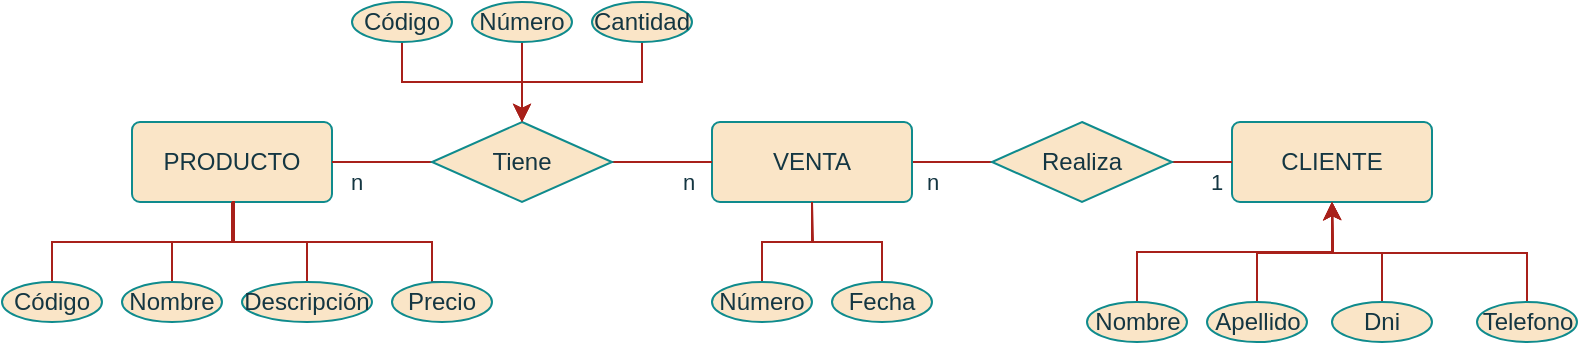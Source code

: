 <mxfile version="23.0.1" type="device" pages="2">
  <diagram id="R2lEEEUBdFMjLlhIrx00" name="Page-1">
    <mxGraphModel dx="954" dy="519" grid="1" gridSize="10" guides="1" tooltips="1" connect="1" arrows="1" fold="1" page="1" pageScale="1" pageWidth="850" pageHeight="1100" math="0" shadow="0" extFonts="Permanent Marker^https://fonts.googleapis.com/css?family=Permanent+Marker">
      <root>
        <mxCell id="0" />
        <mxCell id="1" parent="0" />
        <mxCell id="ii9ngVZduZjd3nHxb45l-3" value="PRODUCTO" style="rounded=1;arcSize=10;whiteSpace=wrap;html=1;align=center;labelBackgroundColor=none;fillColor=#FAE5C7;strokeColor=#0F8B8D;fontColor=#143642;" parent="1" vertex="1">
          <mxGeometry x="100" y="320" width="100" height="40" as="geometry" />
        </mxCell>
        <mxCell id="ii9ngVZduZjd3nHxb45l-4" value="CLIENTE" style="rounded=1;arcSize=10;whiteSpace=wrap;html=1;align=center;labelBackgroundColor=none;fillColor=#FAE5C7;strokeColor=#0F8B8D;fontColor=#143642;" parent="1" vertex="1">
          <mxGeometry x="650" y="320" width="100" height="40" as="geometry" />
        </mxCell>
        <mxCell id="ii9ngVZduZjd3nHxb45l-12" style="edgeStyle=orthogonalEdgeStyle;rounded=0;orthogonalLoop=1;jettySize=auto;html=1;exitX=1;exitY=0.5;exitDx=0;exitDy=0;entryX=0;entryY=0.5;entryDx=0;entryDy=0;endArrow=none;endFill=0;labelBackgroundColor=none;strokeColor=#A8201A;fontColor=default;" parent="1" source="ii9ngVZduZjd3nHxb45l-5" target="ii9ngVZduZjd3nHxb45l-11" edge="1">
          <mxGeometry relative="1" as="geometry" />
        </mxCell>
        <mxCell id="ii9ngVZduZjd3nHxb45l-16" value="n" style="edgeLabel;html=1;align=center;verticalAlign=middle;resizable=0;points=[];labelBackgroundColor=none;fontColor=#143642;" parent="ii9ngVZduZjd3nHxb45l-12" vertex="1" connectable="0">
          <mxGeometry x="-0.525" relative="1" as="geometry">
            <mxPoint y="10" as="offset" />
          </mxGeometry>
        </mxCell>
        <mxCell id="ii9ngVZduZjd3nHxb45l-5" value="VENTA" style="rounded=1;arcSize=10;whiteSpace=wrap;html=1;align=center;labelBackgroundColor=none;fillColor=#FAE5C7;strokeColor=#0F8B8D;fontColor=#143642;" parent="1" vertex="1">
          <mxGeometry x="390" y="320" width="100" height="40" as="geometry" />
        </mxCell>
        <mxCell id="ii9ngVZduZjd3nHxb45l-7" style="edgeStyle=orthogonalEdgeStyle;rounded=0;orthogonalLoop=1;jettySize=auto;html=1;exitX=1;exitY=0.5;exitDx=0;exitDy=0;endArrow=none;endFill=0;labelBackgroundColor=none;strokeColor=#A8201A;fontColor=default;" parent="1" source="ii9ngVZduZjd3nHxb45l-6" target="ii9ngVZduZjd3nHxb45l-5" edge="1">
          <mxGeometry relative="1" as="geometry" />
        </mxCell>
        <mxCell id="ii9ngVZduZjd3nHxb45l-15" value="n" style="edgeLabel;html=1;align=center;verticalAlign=middle;resizable=0;points=[];labelBackgroundColor=none;fontColor=#143642;" parent="ii9ngVZduZjd3nHxb45l-7" vertex="1" connectable="0">
          <mxGeometry x="0.523" relative="1" as="geometry">
            <mxPoint y="10" as="offset" />
          </mxGeometry>
        </mxCell>
        <mxCell id="ii9ngVZduZjd3nHxb45l-8" style="edgeStyle=orthogonalEdgeStyle;rounded=0;orthogonalLoop=1;jettySize=auto;html=1;exitX=0;exitY=0.5;exitDx=0;exitDy=0;entryX=1;entryY=0.5;entryDx=0;entryDy=0;endArrow=none;endFill=0;labelBackgroundColor=none;strokeColor=#A8201A;fontColor=default;" parent="1" source="ii9ngVZduZjd3nHxb45l-6" target="ii9ngVZduZjd3nHxb45l-3" edge="1">
          <mxGeometry relative="1" as="geometry" />
        </mxCell>
        <mxCell id="ii9ngVZduZjd3nHxb45l-14" value="n" style="edgeLabel;html=1;align=center;verticalAlign=middle;resizable=0;points=[];labelBackgroundColor=none;fontColor=#143642;" parent="ii9ngVZduZjd3nHxb45l-8" vertex="1" connectable="0">
          <mxGeometry x="0.52" relative="1" as="geometry">
            <mxPoint y="10" as="offset" />
          </mxGeometry>
        </mxCell>
        <mxCell id="ii9ngVZduZjd3nHxb45l-6" value="Tiene" style="shape=rhombus;perimeter=rhombusPerimeter;whiteSpace=wrap;html=1;align=center;labelBackgroundColor=none;fillColor=#FAE5C7;strokeColor=#0F8B8D;fontColor=#143642;" parent="1" vertex="1">
          <mxGeometry x="250" y="320" width="90" height="40" as="geometry" />
        </mxCell>
        <mxCell id="ii9ngVZduZjd3nHxb45l-13" style="edgeStyle=orthogonalEdgeStyle;rounded=0;orthogonalLoop=1;jettySize=auto;html=1;exitX=1;exitY=0.5;exitDx=0;exitDy=0;entryX=0;entryY=0.5;entryDx=0;entryDy=0;endArrow=none;endFill=0;labelBackgroundColor=none;strokeColor=#A8201A;fontColor=default;" parent="1" source="ii9ngVZduZjd3nHxb45l-11" target="ii9ngVZduZjd3nHxb45l-4" edge="1">
          <mxGeometry relative="1" as="geometry">
            <Array as="points">
              <mxPoint x="630" y="340" />
              <mxPoint x="630" y="340" />
            </Array>
          </mxGeometry>
        </mxCell>
        <mxCell id="ii9ngVZduZjd3nHxb45l-17" value="1" style="edgeLabel;html=1;align=center;verticalAlign=middle;resizable=0;points=[];labelBackgroundColor=none;fontColor=#143642;" parent="ii9ngVZduZjd3nHxb45l-13" vertex="1" connectable="0">
          <mxGeometry x="0.469" relative="1" as="geometry">
            <mxPoint y="10" as="offset" />
          </mxGeometry>
        </mxCell>
        <mxCell id="ii9ngVZduZjd3nHxb45l-11" value="Realiza" style="shape=rhombus;perimeter=rhombusPerimeter;whiteSpace=wrap;html=1;align=center;labelBackgroundColor=none;fillColor=#FAE5C7;strokeColor=#0F8B8D;fontColor=#143642;" parent="1" vertex="1">
          <mxGeometry x="530" y="320" width="90" height="40" as="geometry" />
        </mxCell>
        <mxCell id="ii9ngVZduZjd3nHxb45l-25" style="edgeStyle=orthogonalEdgeStyle;rounded=0;orthogonalLoop=1;jettySize=auto;html=1;exitX=0.5;exitY=0;exitDx=0;exitDy=0;endArrow=none;endFill=0;labelBackgroundColor=none;strokeColor=#A8201A;fontColor=default;" parent="1" source="ii9ngVZduZjd3nHxb45l-18" edge="1">
          <mxGeometry relative="1" as="geometry">
            <mxPoint x="150.0" y="360" as="targetPoint" />
            <Array as="points">
              <mxPoint x="250" y="400" />
              <mxPoint x="250" y="380" />
              <mxPoint x="151" y="380" />
              <mxPoint x="151" y="360" />
            </Array>
          </mxGeometry>
        </mxCell>
        <mxCell id="ii9ngVZduZjd3nHxb45l-18" value="Precio" style="ellipse;whiteSpace=wrap;html=1;align=center;labelBackgroundColor=none;fillColor=#FAE5C7;strokeColor=#0F8B8D;fontColor=#143642;" parent="1" vertex="1">
          <mxGeometry x="230" y="400" width="50" height="20" as="geometry" />
        </mxCell>
        <mxCell id="ii9ngVZduZjd3nHxb45l-24" style="edgeStyle=orthogonalEdgeStyle;rounded=0;orthogonalLoop=1;jettySize=auto;html=1;exitX=0.5;exitY=0;exitDx=0;exitDy=0;endArrow=none;endFill=0;labelBackgroundColor=none;strokeColor=#A8201A;fontColor=default;" parent="1" source="ii9ngVZduZjd3nHxb45l-19" edge="1">
          <mxGeometry relative="1" as="geometry">
            <mxPoint x="150.0" y="360" as="targetPoint" />
          </mxGeometry>
        </mxCell>
        <mxCell id="ii9ngVZduZjd3nHxb45l-19" value="Descripción" style="ellipse;whiteSpace=wrap;html=1;align=center;labelBackgroundColor=none;fillColor=#FAE5C7;strokeColor=#0F8B8D;fontColor=#143642;" parent="1" vertex="1">
          <mxGeometry x="155" y="400" width="65" height="20" as="geometry" />
        </mxCell>
        <mxCell id="ii9ngVZduZjd3nHxb45l-22" style="edgeStyle=orthogonalEdgeStyle;rounded=0;orthogonalLoop=1;jettySize=auto;html=1;exitX=0.5;exitY=0;exitDx=0;exitDy=0;entryX=0.5;entryY=1;entryDx=0;entryDy=0;endArrow=none;endFill=0;labelBackgroundColor=none;strokeColor=#A8201A;fontColor=default;" parent="1" source="ii9ngVZduZjd3nHxb45l-20" target="ii9ngVZduZjd3nHxb45l-3" edge="1">
          <mxGeometry relative="1" as="geometry" />
        </mxCell>
        <mxCell id="ii9ngVZduZjd3nHxb45l-20" value="Código" style="ellipse;whiteSpace=wrap;html=1;align=center;labelBackgroundColor=none;fillColor=#FAE5C7;strokeColor=#0F8B8D;fontColor=#143642;" parent="1" vertex="1">
          <mxGeometry x="35" y="400" width="50" height="20" as="geometry" />
        </mxCell>
        <mxCell id="ii9ngVZduZjd3nHxb45l-23" style="edgeStyle=orthogonalEdgeStyle;rounded=0;orthogonalLoop=1;jettySize=auto;html=1;exitX=0.5;exitY=0;exitDx=0;exitDy=0;endArrow=none;endFill=0;labelBackgroundColor=none;strokeColor=#A8201A;fontColor=default;" parent="1" source="ii9ngVZduZjd3nHxb45l-21" edge="1">
          <mxGeometry relative="1" as="geometry">
            <mxPoint x="150.0" y="360" as="targetPoint" />
          </mxGeometry>
        </mxCell>
        <mxCell id="ii9ngVZduZjd3nHxb45l-21" value="Nombre" style="ellipse;whiteSpace=wrap;html=1;align=center;labelBackgroundColor=none;fillColor=#FAE5C7;strokeColor=#0F8B8D;fontColor=#143642;" parent="1" vertex="1">
          <mxGeometry x="95" y="400" width="50" height="20" as="geometry" />
        </mxCell>
        <mxCell id="ii9ngVZduZjd3nHxb45l-29" style="edgeStyle=orthogonalEdgeStyle;rounded=0;orthogonalLoop=1;jettySize=auto;html=1;exitX=0.5;exitY=0;exitDx=0;exitDy=0;endArrow=none;endFill=0;labelBackgroundColor=none;strokeColor=#A8201A;fontColor=default;" parent="1" source="ii9ngVZduZjd3nHxb45l-27" target="ii9ngVZduZjd3nHxb45l-5" edge="1">
          <mxGeometry relative="1" as="geometry" />
        </mxCell>
        <mxCell id="ii9ngVZduZjd3nHxb45l-27" value="Número" style="ellipse;whiteSpace=wrap;html=1;align=center;labelBackgroundColor=none;fillColor=#FAE5C7;strokeColor=#0F8B8D;fontColor=#143642;" parent="1" vertex="1">
          <mxGeometry x="390" y="400" width="50" height="20" as="geometry" />
        </mxCell>
        <mxCell id="ii9ngVZduZjd3nHxb45l-30" style="edgeStyle=orthogonalEdgeStyle;rounded=0;orthogonalLoop=1;jettySize=auto;html=1;exitX=0.5;exitY=0;exitDx=0;exitDy=0;endArrow=none;endFill=0;labelBackgroundColor=none;strokeColor=#A8201A;fontColor=default;" parent="1" source="ii9ngVZduZjd3nHxb45l-28" edge="1">
          <mxGeometry relative="1" as="geometry">
            <mxPoint x="440" y="360" as="targetPoint" />
          </mxGeometry>
        </mxCell>
        <mxCell id="ii9ngVZduZjd3nHxb45l-28" value="Fecha" style="ellipse;whiteSpace=wrap;html=1;align=center;labelBackgroundColor=none;fillColor=#FAE5C7;strokeColor=#0F8B8D;fontColor=#143642;" parent="1" vertex="1">
          <mxGeometry x="450" y="400" width="50" height="20" as="geometry" />
        </mxCell>
        <mxCell id="ii9ngVZduZjd3nHxb45l-38" style="edgeStyle=orthogonalEdgeStyle;rounded=0;orthogonalLoop=1;jettySize=auto;html=1;exitX=0.5;exitY=0;exitDx=0;exitDy=0;labelBackgroundColor=none;strokeColor=#A8201A;fontColor=default;" parent="1" source="ii9ngVZduZjd3nHxb45l-31" edge="1">
          <mxGeometry relative="1" as="geometry">
            <mxPoint x="700" y="360" as="targetPoint" />
          </mxGeometry>
        </mxCell>
        <mxCell id="ii9ngVZduZjd3nHxb45l-31" value="Telefono" style="ellipse;whiteSpace=wrap;html=1;align=center;labelBackgroundColor=none;fillColor=#FAE5C7;strokeColor=#0F8B8D;fontColor=#143642;" parent="1" vertex="1">
          <mxGeometry x="772.5" y="410" width="50" height="20" as="geometry" />
        </mxCell>
        <mxCell id="ii9ngVZduZjd3nHxb45l-37" style="edgeStyle=orthogonalEdgeStyle;rounded=0;orthogonalLoop=1;jettySize=auto;html=1;exitX=0.5;exitY=0;exitDx=0;exitDy=0;labelBackgroundColor=none;strokeColor=#A8201A;fontColor=default;" parent="1" source="ii9ngVZduZjd3nHxb45l-32" edge="1">
          <mxGeometry relative="1" as="geometry">
            <mxPoint x="700" y="360" as="targetPoint" />
          </mxGeometry>
        </mxCell>
        <mxCell id="ii9ngVZduZjd3nHxb45l-32" value="Dni" style="ellipse;whiteSpace=wrap;html=1;align=center;labelBackgroundColor=none;fillColor=#FAE5C7;strokeColor=#0F8B8D;fontColor=#143642;" parent="1" vertex="1">
          <mxGeometry x="700" y="410" width="50" height="20" as="geometry" />
        </mxCell>
        <mxCell id="ii9ngVZduZjd3nHxb45l-35" style="edgeStyle=orthogonalEdgeStyle;rounded=0;orthogonalLoop=1;jettySize=auto;html=1;exitX=0.5;exitY=0;exitDx=0;exitDy=0;entryX=0.5;entryY=1;entryDx=0;entryDy=0;labelBackgroundColor=none;strokeColor=#A8201A;fontColor=default;" parent="1" source="ii9ngVZduZjd3nHxb45l-33" target="ii9ngVZduZjd3nHxb45l-4" edge="1">
          <mxGeometry relative="1" as="geometry" />
        </mxCell>
        <mxCell id="ii9ngVZduZjd3nHxb45l-33" value="Nombre" style="ellipse;whiteSpace=wrap;html=1;align=center;labelBackgroundColor=none;fillColor=#FAE5C7;strokeColor=#0F8B8D;fontColor=#143642;" parent="1" vertex="1">
          <mxGeometry x="577.5" y="410" width="50" height="20" as="geometry" />
        </mxCell>
        <mxCell id="ii9ngVZduZjd3nHxb45l-36" style="edgeStyle=orthogonalEdgeStyle;rounded=0;orthogonalLoop=1;jettySize=auto;html=1;exitX=0.5;exitY=0;exitDx=0;exitDy=0;labelBackgroundColor=none;strokeColor=#A8201A;fontColor=default;" parent="1" source="ii9ngVZduZjd3nHxb45l-34" edge="1">
          <mxGeometry relative="1" as="geometry">
            <mxPoint x="700" y="360" as="targetPoint" />
          </mxGeometry>
        </mxCell>
        <mxCell id="ii9ngVZduZjd3nHxb45l-34" value="Apellido" style="ellipse;whiteSpace=wrap;html=1;align=center;labelBackgroundColor=none;fillColor=#FAE5C7;strokeColor=#0F8B8D;fontColor=#143642;" parent="1" vertex="1">
          <mxGeometry x="637.5" y="410" width="50" height="20" as="geometry" />
        </mxCell>
        <mxCell id="ii9ngVZduZjd3nHxb45l-43" style="edgeStyle=orthogonalEdgeStyle;rounded=0;orthogonalLoop=1;jettySize=auto;html=1;exitX=0.5;exitY=1;exitDx=0;exitDy=0;labelBackgroundColor=none;strokeColor=#A8201A;fontColor=default;" parent="1" source="ii9ngVZduZjd3nHxb45l-40" target="ii9ngVZduZjd3nHxb45l-6" edge="1">
          <mxGeometry relative="1" as="geometry" />
        </mxCell>
        <mxCell id="ii9ngVZduZjd3nHxb45l-40" value="Código" style="ellipse;whiteSpace=wrap;html=1;align=center;labelBackgroundColor=none;fillColor=#FAE5C7;strokeColor=#0F8B8D;fontColor=#143642;" parent="1" vertex="1">
          <mxGeometry x="210" y="260" width="50" height="20" as="geometry" />
        </mxCell>
        <mxCell id="ii9ngVZduZjd3nHxb45l-44" style="edgeStyle=orthogonalEdgeStyle;rounded=0;orthogonalLoop=1;jettySize=auto;html=1;exitX=0.5;exitY=1;exitDx=0;exitDy=0;entryX=0.5;entryY=0;entryDx=0;entryDy=0;labelBackgroundColor=none;strokeColor=#A8201A;fontColor=default;" parent="1" source="ii9ngVZduZjd3nHxb45l-41" target="ii9ngVZduZjd3nHxb45l-6" edge="1">
          <mxGeometry relative="1" as="geometry" />
        </mxCell>
        <mxCell id="ii9ngVZduZjd3nHxb45l-41" value="Número" style="ellipse;whiteSpace=wrap;html=1;align=center;labelBackgroundColor=none;fillColor=#FAE5C7;strokeColor=#0F8B8D;fontColor=#143642;" parent="1" vertex="1">
          <mxGeometry x="270" y="260" width="50" height="20" as="geometry" />
        </mxCell>
        <mxCell id="ii9ngVZduZjd3nHxb45l-45" style="edgeStyle=orthogonalEdgeStyle;rounded=0;orthogonalLoop=1;jettySize=auto;html=1;exitX=0.5;exitY=1;exitDx=0;exitDy=0;entryX=0.5;entryY=0;entryDx=0;entryDy=0;labelBackgroundColor=none;strokeColor=#A8201A;fontColor=default;" parent="1" source="ii9ngVZduZjd3nHxb45l-42" target="ii9ngVZduZjd3nHxb45l-6" edge="1">
          <mxGeometry relative="1" as="geometry" />
        </mxCell>
        <mxCell id="ii9ngVZduZjd3nHxb45l-42" value="Cantidad" style="ellipse;whiteSpace=wrap;html=1;align=center;labelBackgroundColor=none;fillColor=#FAE5C7;strokeColor=#0F8B8D;fontColor=#143642;" parent="1" vertex="1">
          <mxGeometry x="330" y="260" width="50" height="20" as="geometry" />
        </mxCell>
      </root>
    </mxGraphModel>
  </diagram>
  <diagram id="rCjBGplCSOTipePRodaX" name="Página-2">
    <mxGraphModel dx="954" dy="519" grid="1" gridSize="10" guides="1" tooltips="1" connect="1" arrows="1" fold="1" page="1" pageScale="1" pageWidth="827" pageHeight="1169" math="0" shadow="0">
      <root>
        <mxCell id="0" />
        <mxCell id="1" parent="0" />
        <mxCell id="Jt99VCAysmRoT8BfYUP_-1" value="Coche" style="shape=table;startSize=30;container=1;collapsible=1;childLayout=tableLayout;fixedRows=1;rowLines=0;fontStyle=1;align=center;resizeLast=1;html=1;" vertex="1" parent="1">
          <mxGeometry x="200" y="200" width="180" height="210" as="geometry" />
        </mxCell>
        <mxCell id="Jt99VCAysmRoT8BfYUP_-2" value="" style="shape=tableRow;horizontal=0;startSize=0;swimlaneHead=0;swimlaneBody=0;fillColor=none;collapsible=0;dropTarget=0;points=[[0,0.5],[1,0.5]];portConstraint=eastwest;top=0;left=0;right=0;bottom=1;" vertex="1" parent="Jt99VCAysmRoT8BfYUP_-1">
          <mxGeometry y="30" width="180" height="30" as="geometry" />
        </mxCell>
        <mxCell id="Jt99VCAysmRoT8BfYUP_-3" value="PK" style="shape=partialRectangle;connectable=0;fillColor=none;top=0;left=0;bottom=0;right=0;fontStyle=1;overflow=hidden;whiteSpace=wrap;html=1;" vertex="1" parent="Jt99VCAysmRoT8BfYUP_-2">
          <mxGeometry width="30" height="30" as="geometry">
            <mxRectangle width="30" height="30" as="alternateBounds" />
          </mxGeometry>
        </mxCell>
        <mxCell id="Jt99VCAysmRoT8BfYUP_-4" value="Id" style="shape=partialRectangle;connectable=0;fillColor=none;top=0;left=0;bottom=0;right=0;align=left;spacingLeft=6;fontStyle=5;overflow=hidden;whiteSpace=wrap;html=1;" vertex="1" parent="Jt99VCAysmRoT8BfYUP_-2">
          <mxGeometry x="30" width="150" height="30" as="geometry">
            <mxRectangle width="150" height="30" as="alternateBounds" />
          </mxGeometry>
        </mxCell>
        <mxCell id="Jt99VCAysmRoT8BfYUP_-5" value="" style="shape=tableRow;horizontal=0;startSize=0;swimlaneHead=0;swimlaneBody=0;fillColor=none;collapsible=0;dropTarget=0;points=[[0,0.5],[1,0.5]];portConstraint=eastwest;top=0;left=0;right=0;bottom=0;" vertex="1" parent="Jt99VCAysmRoT8BfYUP_-1">
          <mxGeometry y="60" width="180" height="30" as="geometry" />
        </mxCell>
        <mxCell id="Jt99VCAysmRoT8BfYUP_-6" value="" style="shape=partialRectangle;connectable=0;fillColor=none;top=0;left=0;bottom=0;right=0;editable=1;overflow=hidden;whiteSpace=wrap;html=1;" vertex="1" parent="Jt99VCAysmRoT8BfYUP_-5">
          <mxGeometry width="30" height="30" as="geometry">
            <mxRectangle width="30" height="30" as="alternateBounds" />
          </mxGeometry>
        </mxCell>
        <mxCell id="Jt99VCAysmRoT8BfYUP_-7" value="Modelo&lt;br&gt;" style="shape=partialRectangle;connectable=0;fillColor=none;top=0;left=0;bottom=0;right=0;align=left;spacingLeft=6;overflow=hidden;whiteSpace=wrap;html=1;" vertex="1" parent="Jt99VCAysmRoT8BfYUP_-5">
          <mxGeometry x="30" width="150" height="30" as="geometry">
            <mxRectangle width="150" height="30" as="alternateBounds" />
          </mxGeometry>
        </mxCell>
        <mxCell id="Jt99VCAysmRoT8BfYUP_-8" value="" style="shape=tableRow;horizontal=0;startSize=0;swimlaneHead=0;swimlaneBody=0;fillColor=none;collapsible=0;dropTarget=0;points=[[0,0.5],[1,0.5]];portConstraint=eastwest;top=0;left=0;right=0;bottom=0;" vertex="1" parent="Jt99VCAysmRoT8BfYUP_-1">
          <mxGeometry y="90" width="180" height="30" as="geometry" />
        </mxCell>
        <mxCell id="Jt99VCAysmRoT8BfYUP_-9" value="" style="shape=partialRectangle;connectable=0;fillColor=none;top=0;left=0;bottom=0;right=0;editable=1;overflow=hidden;whiteSpace=wrap;html=1;" vertex="1" parent="Jt99VCAysmRoT8BfYUP_-8">
          <mxGeometry width="30" height="30" as="geometry">
            <mxRectangle width="30" height="30" as="alternateBounds" />
          </mxGeometry>
        </mxCell>
        <mxCell id="Jt99VCAysmRoT8BfYUP_-10" value="Año" style="shape=partialRectangle;connectable=0;fillColor=none;top=0;left=0;bottom=0;right=0;align=left;spacingLeft=6;overflow=hidden;whiteSpace=wrap;html=1;" vertex="1" parent="Jt99VCAysmRoT8BfYUP_-8">
          <mxGeometry x="30" width="150" height="30" as="geometry">
            <mxRectangle width="150" height="30" as="alternateBounds" />
          </mxGeometry>
        </mxCell>
        <mxCell id="Jt99VCAysmRoT8BfYUP_-11" value="" style="shape=tableRow;horizontal=0;startSize=0;swimlaneHead=0;swimlaneBody=0;fillColor=none;collapsible=0;dropTarget=0;points=[[0,0.5],[1,0.5]];portConstraint=eastwest;top=0;left=0;right=0;bottom=0;" vertex="1" parent="Jt99VCAysmRoT8BfYUP_-1">
          <mxGeometry y="120" width="180" height="30" as="geometry" />
        </mxCell>
        <mxCell id="Jt99VCAysmRoT8BfYUP_-12" value="" style="shape=partialRectangle;connectable=0;fillColor=none;top=0;left=0;bottom=0;right=0;editable=1;overflow=hidden;whiteSpace=wrap;html=1;" vertex="1" parent="Jt99VCAysmRoT8BfYUP_-11">
          <mxGeometry width="30" height="30" as="geometry">
            <mxRectangle width="30" height="30" as="alternateBounds" />
          </mxGeometry>
        </mxCell>
        <mxCell id="Jt99VCAysmRoT8BfYUP_-13" value="Color" style="shape=partialRectangle;connectable=0;fillColor=none;top=0;left=0;bottom=0;right=0;align=left;spacingLeft=6;overflow=hidden;whiteSpace=wrap;html=1;" vertex="1" parent="Jt99VCAysmRoT8BfYUP_-11">
          <mxGeometry x="30" width="150" height="30" as="geometry">
            <mxRectangle width="150" height="30" as="alternateBounds" />
          </mxGeometry>
        </mxCell>
        <mxCell id="Jt99VCAysmRoT8BfYUP_-14" style="shape=tableRow;horizontal=0;startSize=0;swimlaneHead=0;swimlaneBody=0;fillColor=none;collapsible=0;dropTarget=0;points=[[0,0.5],[1,0.5]];portConstraint=eastwest;top=0;left=0;right=0;bottom=0;" vertex="1" parent="Jt99VCAysmRoT8BfYUP_-1">
          <mxGeometry y="150" width="180" height="30" as="geometry" />
        </mxCell>
        <mxCell id="Jt99VCAysmRoT8BfYUP_-15" style="shape=partialRectangle;connectable=0;fillColor=none;top=0;left=0;bottom=0;right=0;editable=1;overflow=hidden;whiteSpace=wrap;html=1;" vertex="1" parent="Jt99VCAysmRoT8BfYUP_-14">
          <mxGeometry width="30" height="30" as="geometry">
            <mxRectangle width="30" height="30" as="alternateBounds" />
          </mxGeometry>
        </mxCell>
        <mxCell id="Jt99VCAysmRoT8BfYUP_-16" value="Matricula" style="shape=partialRectangle;connectable=0;fillColor=none;top=0;left=0;bottom=0;right=0;align=left;spacingLeft=6;overflow=hidden;whiteSpace=wrap;html=1;" vertex="1" parent="Jt99VCAysmRoT8BfYUP_-14">
          <mxGeometry x="30" width="150" height="30" as="geometry">
            <mxRectangle width="150" height="30" as="alternateBounds" />
          </mxGeometry>
        </mxCell>
        <mxCell id="Jt99VCAysmRoT8BfYUP_-17" style="shape=tableRow;horizontal=0;startSize=0;swimlaneHead=0;swimlaneBody=0;fillColor=none;collapsible=0;dropTarget=0;points=[[0,0.5],[1,0.5]];portConstraint=eastwest;top=0;left=0;right=0;bottom=0;" vertex="1" parent="Jt99VCAysmRoT8BfYUP_-1">
          <mxGeometry y="180" width="180" height="30" as="geometry" />
        </mxCell>
        <mxCell id="Jt99VCAysmRoT8BfYUP_-18" value="&lt;b&gt;FK&lt;/b&gt;" style="shape=partialRectangle;connectable=0;fillColor=none;top=0;left=0;bottom=0;right=0;editable=1;overflow=hidden;whiteSpace=wrap;html=1;" vertex="1" parent="Jt99VCAysmRoT8BfYUP_-17">
          <mxGeometry width="30" height="30" as="geometry">
            <mxRectangle width="30" height="30" as="alternateBounds" />
          </mxGeometry>
        </mxCell>
        <mxCell id="Jt99VCAysmRoT8BfYUP_-19" value="&lt;b&gt;Cliente&lt;/b&gt;" style="shape=partialRectangle;connectable=0;fillColor=none;top=0;left=0;bottom=0;right=0;align=left;spacingLeft=6;overflow=hidden;whiteSpace=wrap;html=1;" vertex="1" parent="Jt99VCAysmRoT8BfYUP_-17">
          <mxGeometry x="30" width="150" height="30" as="geometry">
            <mxRectangle width="150" height="30" as="alternateBounds" />
          </mxGeometry>
        </mxCell>
        <mxCell id="Jt99VCAysmRoT8BfYUP_-20" value="Cliente" style="shape=table;startSize=30;container=1;collapsible=1;childLayout=tableLayout;fixedRows=1;rowLines=0;fontStyle=1;align=center;resizeLast=1;html=1;" vertex="1" parent="1">
          <mxGeometry x="490" y="200" width="180" height="210" as="geometry" />
        </mxCell>
        <mxCell id="Jt99VCAysmRoT8BfYUP_-21" value="" style="shape=tableRow;horizontal=0;startSize=0;swimlaneHead=0;swimlaneBody=0;fillColor=none;collapsible=0;dropTarget=0;points=[[0,0.5],[1,0.5]];portConstraint=eastwest;top=0;left=0;right=0;bottom=1;" vertex="1" parent="Jt99VCAysmRoT8BfYUP_-20">
          <mxGeometry y="30" width="180" height="30" as="geometry" />
        </mxCell>
        <mxCell id="Jt99VCAysmRoT8BfYUP_-22" value="PK" style="shape=partialRectangle;connectable=0;fillColor=none;top=0;left=0;bottom=0;right=0;fontStyle=1;overflow=hidden;whiteSpace=wrap;html=1;" vertex="1" parent="Jt99VCAysmRoT8BfYUP_-21">
          <mxGeometry width="30" height="30" as="geometry">
            <mxRectangle width="30" height="30" as="alternateBounds" />
          </mxGeometry>
        </mxCell>
        <mxCell id="Jt99VCAysmRoT8BfYUP_-23" value="Id" style="shape=partialRectangle;connectable=0;fillColor=none;top=0;left=0;bottom=0;right=0;align=left;spacingLeft=6;fontStyle=5;overflow=hidden;whiteSpace=wrap;html=1;" vertex="1" parent="Jt99VCAysmRoT8BfYUP_-21">
          <mxGeometry x="30" width="150" height="30" as="geometry">
            <mxRectangle width="150" height="30" as="alternateBounds" />
          </mxGeometry>
        </mxCell>
        <mxCell id="Jt99VCAysmRoT8BfYUP_-24" value="" style="shape=tableRow;horizontal=0;startSize=0;swimlaneHead=0;swimlaneBody=0;fillColor=none;collapsible=0;dropTarget=0;points=[[0,0.5],[1,0.5]];portConstraint=eastwest;top=0;left=0;right=0;bottom=0;" vertex="1" parent="Jt99VCAysmRoT8BfYUP_-20">
          <mxGeometry y="60" width="180" height="30" as="geometry" />
        </mxCell>
        <mxCell id="Jt99VCAysmRoT8BfYUP_-25" value="" style="shape=partialRectangle;connectable=0;fillColor=none;top=0;left=0;bottom=0;right=0;editable=1;overflow=hidden;whiteSpace=wrap;html=1;" vertex="1" parent="Jt99VCAysmRoT8BfYUP_-24">
          <mxGeometry width="30" height="30" as="geometry">
            <mxRectangle width="30" height="30" as="alternateBounds" />
          </mxGeometry>
        </mxCell>
        <mxCell id="Jt99VCAysmRoT8BfYUP_-26" value="Nombre" style="shape=partialRectangle;connectable=0;fillColor=none;top=0;left=0;bottom=0;right=0;align=left;spacingLeft=6;overflow=hidden;whiteSpace=wrap;html=1;" vertex="1" parent="Jt99VCAysmRoT8BfYUP_-24">
          <mxGeometry x="30" width="150" height="30" as="geometry">
            <mxRectangle width="150" height="30" as="alternateBounds" />
          </mxGeometry>
        </mxCell>
        <mxCell id="Jt99VCAysmRoT8BfYUP_-27" value="" style="shape=tableRow;horizontal=0;startSize=0;swimlaneHead=0;swimlaneBody=0;fillColor=none;collapsible=0;dropTarget=0;points=[[0,0.5],[1,0.5]];portConstraint=eastwest;top=0;left=0;right=0;bottom=0;" vertex="1" parent="Jt99VCAysmRoT8BfYUP_-20">
          <mxGeometry y="90" width="180" height="30" as="geometry" />
        </mxCell>
        <mxCell id="Jt99VCAysmRoT8BfYUP_-28" value="" style="shape=partialRectangle;connectable=0;fillColor=none;top=0;left=0;bottom=0;right=0;editable=1;overflow=hidden;whiteSpace=wrap;html=1;" vertex="1" parent="Jt99VCAysmRoT8BfYUP_-27">
          <mxGeometry width="30" height="30" as="geometry">
            <mxRectangle width="30" height="30" as="alternateBounds" />
          </mxGeometry>
        </mxCell>
        <mxCell id="Jt99VCAysmRoT8BfYUP_-29" value="Apellido" style="shape=partialRectangle;connectable=0;fillColor=none;top=0;left=0;bottom=0;right=0;align=left;spacingLeft=6;overflow=hidden;whiteSpace=wrap;html=1;" vertex="1" parent="Jt99VCAysmRoT8BfYUP_-27">
          <mxGeometry x="30" width="150" height="30" as="geometry">
            <mxRectangle width="150" height="30" as="alternateBounds" />
          </mxGeometry>
        </mxCell>
        <mxCell id="Jt99VCAysmRoT8BfYUP_-30" value="" style="shape=tableRow;horizontal=0;startSize=0;swimlaneHead=0;swimlaneBody=0;fillColor=none;collapsible=0;dropTarget=0;points=[[0,0.5],[1,0.5]];portConstraint=eastwest;top=0;left=0;right=0;bottom=0;" vertex="1" parent="Jt99VCAysmRoT8BfYUP_-20">
          <mxGeometry y="120" width="180" height="30" as="geometry" />
        </mxCell>
        <mxCell id="Jt99VCAysmRoT8BfYUP_-31" value="" style="shape=partialRectangle;connectable=0;fillColor=none;top=0;left=0;bottom=0;right=0;editable=1;overflow=hidden;whiteSpace=wrap;html=1;" vertex="1" parent="Jt99VCAysmRoT8BfYUP_-30">
          <mxGeometry width="30" height="30" as="geometry">
            <mxRectangle width="30" height="30" as="alternateBounds" />
          </mxGeometry>
        </mxCell>
        <mxCell id="Jt99VCAysmRoT8BfYUP_-32" value="Telefono" style="shape=partialRectangle;connectable=0;fillColor=none;top=0;left=0;bottom=0;right=0;align=left;spacingLeft=6;overflow=hidden;whiteSpace=wrap;html=1;" vertex="1" parent="Jt99VCAysmRoT8BfYUP_-30">
          <mxGeometry x="30" width="150" height="30" as="geometry">
            <mxRectangle width="150" height="30" as="alternateBounds" />
          </mxGeometry>
        </mxCell>
        <mxCell id="Jt99VCAysmRoT8BfYUP_-33" style="shape=tableRow;horizontal=0;startSize=0;swimlaneHead=0;swimlaneBody=0;fillColor=none;collapsible=0;dropTarget=0;points=[[0,0.5],[1,0.5]];portConstraint=eastwest;top=0;left=0;right=0;bottom=0;" vertex="1" parent="Jt99VCAysmRoT8BfYUP_-20">
          <mxGeometry y="150" width="180" height="30" as="geometry" />
        </mxCell>
        <mxCell id="Jt99VCAysmRoT8BfYUP_-34" style="shape=partialRectangle;connectable=0;fillColor=none;top=0;left=0;bottom=0;right=0;editable=1;overflow=hidden;whiteSpace=wrap;html=1;" vertex="1" parent="Jt99VCAysmRoT8BfYUP_-33">
          <mxGeometry width="30" height="30" as="geometry">
            <mxRectangle width="30" height="30" as="alternateBounds" />
          </mxGeometry>
        </mxCell>
        <mxCell id="Jt99VCAysmRoT8BfYUP_-35" value="Dirección" style="shape=partialRectangle;connectable=0;fillColor=none;top=0;left=0;bottom=0;right=0;align=left;spacingLeft=6;overflow=hidden;whiteSpace=wrap;html=1;" vertex="1" parent="Jt99VCAysmRoT8BfYUP_-33">
          <mxGeometry x="30" width="150" height="30" as="geometry">
            <mxRectangle width="150" height="30" as="alternateBounds" />
          </mxGeometry>
        </mxCell>
        <mxCell id="Jt99VCAysmRoT8BfYUP_-36" style="shape=tableRow;horizontal=0;startSize=0;swimlaneHead=0;swimlaneBody=0;fillColor=none;collapsible=0;dropTarget=0;points=[[0,0.5],[1,0.5]];portConstraint=eastwest;top=0;left=0;right=0;bottom=0;" vertex="1" parent="Jt99VCAysmRoT8BfYUP_-20">
          <mxGeometry y="180" width="180" height="30" as="geometry" />
        </mxCell>
        <mxCell id="Jt99VCAysmRoT8BfYUP_-37" value="" style="shape=partialRectangle;connectable=0;fillColor=none;top=0;left=0;bottom=0;right=0;editable=1;overflow=hidden;whiteSpace=wrap;html=1;" vertex="1" parent="Jt99VCAysmRoT8BfYUP_-36">
          <mxGeometry width="30" height="30" as="geometry">
            <mxRectangle width="30" height="30" as="alternateBounds" />
          </mxGeometry>
        </mxCell>
        <mxCell id="Jt99VCAysmRoT8BfYUP_-38" value="FechaNacimiento" style="shape=partialRectangle;connectable=0;fillColor=none;top=0;left=0;bottom=0;right=0;align=left;spacingLeft=6;overflow=hidden;whiteSpace=wrap;html=1;" vertex="1" parent="Jt99VCAysmRoT8BfYUP_-36">
          <mxGeometry x="30" width="150" height="30" as="geometry">
            <mxRectangle width="150" height="30" as="alternateBounds" />
          </mxGeometry>
        </mxCell>
        <mxCell id="Jt99VCAysmRoT8BfYUP_-39" style="edgeStyle=orthogonalEdgeStyle;rounded=0;orthogonalLoop=1;jettySize=auto;html=1;exitX=0;exitY=0.5;exitDx=0;exitDy=0;entryX=1;entryY=0.5;entryDx=0;entryDy=0;endArrow=ERoneToMany;endFill=0;" edge="1" parent="1" source="Jt99VCAysmRoT8BfYUP_-21" target="Jt99VCAysmRoT8BfYUP_-17">
          <mxGeometry relative="1" as="geometry" />
        </mxCell>
        <mxCell id="Jt99VCAysmRoT8BfYUP_-40" value="Servicio" style="shape=table;startSize=30;container=1;collapsible=1;childLayout=tableLayout;fixedRows=1;rowLines=0;fontStyle=1;align=center;resizeLast=1;html=1;" vertex="1" parent="1">
          <mxGeometry x="200" y="470" width="180" height="180" as="geometry" />
        </mxCell>
        <mxCell id="Jt99VCAysmRoT8BfYUP_-41" value="" style="shape=tableRow;horizontal=0;startSize=0;swimlaneHead=0;swimlaneBody=0;fillColor=none;collapsible=0;dropTarget=0;points=[[0,0.5],[1,0.5]];portConstraint=eastwest;top=0;left=0;right=0;bottom=1;" vertex="1" parent="Jt99VCAysmRoT8BfYUP_-40">
          <mxGeometry y="30" width="180" height="30" as="geometry" />
        </mxCell>
        <mxCell id="Jt99VCAysmRoT8BfYUP_-42" value="PK" style="shape=partialRectangle;connectable=0;fillColor=none;top=0;left=0;bottom=0;right=0;fontStyle=1;overflow=hidden;whiteSpace=wrap;html=1;" vertex="1" parent="Jt99VCAysmRoT8BfYUP_-41">
          <mxGeometry width="30" height="30" as="geometry">
            <mxRectangle width="30" height="30" as="alternateBounds" />
          </mxGeometry>
        </mxCell>
        <mxCell id="Jt99VCAysmRoT8BfYUP_-43" value="Id" style="shape=partialRectangle;connectable=0;fillColor=none;top=0;left=0;bottom=0;right=0;align=left;spacingLeft=6;fontStyle=5;overflow=hidden;whiteSpace=wrap;html=1;" vertex="1" parent="Jt99VCAysmRoT8BfYUP_-41">
          <mxGeometry x="30" width="150" height="30" as="geometry">
            <mxRectangle width="150" height="30" as="alternateBounds" />
          </mxGeometry>
        </mxCell>
        <mxCell id="Jt99VCAysmRoT8BfYUP_-44" value="" style="shape=tableRow;horizontal=0;startSize=0;swimlaneHead=0;swimlaneBody=0;fillColor=none;collapsible=0;dropTarget=0;points=[[0,0.5],[1,0.5]];portConstraint=eastwest;top=0;left=0;right=0;bottom=0;" vertex="1" parent="Jt99VCAysmRoT8BfYUP_-40">
          <mxGeometry y="60" width="180" height="30" as="geometry" />
        </mxCell>
        <mxCell id="Jt99VCAysmRoT8BfYUP_-45" value="" style="shape=partialRectangle;connectable=0;fillColor=none;top=0;left=0;bottom=0;right=0;editable=1;overflow=hidden;whiteSpace=wrap;html=1;" vertex="1" parent="Jt99VCAysmRoT8BfYUP_-44">
          <mxGeometry width="30" height="30" as="geometry">
            <mxRectangle width="30" height="30" as="alternateBounds" />
          </mxGeometry>
        </mxCell>
        <mxCell id="Jt99VCAysmRoT8BfYUP_-46" value="Nombre" style="shape=partialRectangle;connectable=0;fillColor=none;top=0;left=0;bottom=0;right=0;align=left;spacingLeft=6;overflow=hidden;whiteSpace=wrap;html=1;" vertex="1" parent="Jt99VCAysmRoT8BfYUP_-44">
          <mxGeometry x="30" width="150" height="30" as="geometry">
            <mxRectangle width="150" height="30" as="alternateBounds" />
          </mxGeometry>
        </mxCell>
        <mxCell id="Jt99VCAysmRoT8BfYUP_-47" value="" style="shape=tableRow;horizontal=0;startSize=0;swimlaneHead=0;swimlaneBody=0;fillColor=none;collapsible=0;dropTarget=0;points=[[0,0.5],[1,0.5]];portConstraint=eastwest;top=0;left=0;right=0;bottom=0;" vertex="1" parent="Jt99VCAysmRoT8BfYUP_-40">
          <mxGeometry y="90" width="180" height="30" as="geometry" />
        </mxCell>
        <mxCell id="Jt99VCAysmRoT8BfYUP_-48" value="" style="shape=partialRectangle;connectable=0;fillColor=none;top=0;left=0;bottom=0;right=0;editable=1;overflow=hidden;whiteSpace=wrap;html=1;" vertex="1" parent="Jt99VCAysmRoT8BfYUP_-47">
          <mxGeometry width="30" height="30" as="geometry">
            <mxRectangle width="30" height="30" as="alternateBounds" />
          </mxGeometry>
        </mxCell>
        <mxCell id="Jt99VCAysmRoT8BfYUP_-49" value="Descripcion" style="shape=partialRectangle;connectable=0;fillColor=none;top=0;left=0;bottom=0;right=0;align=left;spacingLeft=6;overflow=hidden;whiteSpace=wrap;html=1;" vertex="1" parent="Jt99VCAysmRoT8BfYUP_-47">
          <mxGeometry x="30" width="150" height="30" as="geometry">
            <mxRectangle width="150" height="30" as="alternateBounds" />
          </mxGeometry>
        </mxCell>
        <mxCell id="Jt99VCAysmRoT8BfYUP_-50" value="" style="shape=tableRow;horizontal=0;startSize=0;swimlaneHead=0;swimlaneBody=0;fillColor=none;collapsible=0;dropTarget=0;points=[[0,0.5],[1,0.5]];portConstraint=eastwest;top=0;left=0;right=0;bottom=0;" vertex="1" parent="Jt99VCAysmRoT8BfYUP_-40">
          <mxGeometry y="120" width="180" height="30" as="geometry" />
        </mxCell>
        <mxCell id="Jt99VCAysmRoT8BfYUP_-51" value="" style="shape=partialRectangle;connectable=0;fillColor=none;top=0;left=0;bottom=0;right=0;editable=1;overflow=hidden;whiteSpace=wrap;html=1;" vertex="1" parent="Jt99VCAysmRoT8BfYUP_-50">
          <mxGeometry width="30" height="30" as="geometry">
            <mxRectangle width="30" height="30" as="alternateBounds" />
          </mxGeometry>
        </mxCell>
        <mxCell id="Jt99VCAysmRoT8BfYUP_-52" value="Fecha" style="shape=partialRectangle;connectable=0;fillColor=none;top=0;left=0;bottom=0;right=0;align=left;spacingLeft=6;overflow=hidden;whiteSpace=wrap;html=1;" vertex="1" parent="Jt99VCAysmRoT8BfYUP_-50">
          <mxGeometry x="30" width="150" height="30" as="geometry">
            <mxRectangle width="150" height="30" as="alternateBounds" />
          </mxGeometry>
        </mxCell>
        <mxCell id="Jt99VCAysmRoT8BfYUP_-59" style="shape=tableRow;horizontal=0;startSize=0;swimlaneHead=0;swimlaneBody=0;fillColor=none;collapsible=0;dropTarget=0;points=[[0,0.5],[1,0.5]];portConstraint=eastwest;top=0;left=0;right=0;bottom=0;" vertex="1" parent="Jt99VCAysmRoT8BfYUP_-40">
          <mxGeometry y="150" width="180" height="30" as="geometry" />
        </mxCell>
        <mxCell id="Jt99VCAysmRoT8BfYUP_-60" value="&lt;b&gt;FK&lt;/b&gt;" style="shape=partialRectangle;connectable=0;fillColor=none;top=0;left=0;bottom=0;right=0;editable=1;overflow=hidden;whiteSpace=wrap;html=1;" vertex="1" parent="Jt99VCAysmRoT8BfYUP_-59">
          <mxGeometry width="30" height="30" as="geometry">
            <mxRectangle width="30" height="30" as="alternateBounds" />
          </mxGeometry>
        </mxCell>
        <mxCell id="Jt99VCAysmRoT8BfYUP_-61" value="&lt;b&gt;Coche&lt;/b&gt;" style="shape=partialRectangle;connectable=0;fillColor=none;top=0;left=0;bottom=0;right=0;align=left;spacingLeft=6;overflow=hidden;whiteSpace=wrap;html=1;" vertex="1" parent="Jt99VCAysmRoT8BfYUP_-59">
          <mxGeometry x="30" width="150" height="30" as="geometry">
            <mxRectangle width="150" height="30" as="alternateBounds" />
          </mxGeometry>
        </mxCell>
        <mxCell id="Jt99VCAysmRoT8BfYUP_-62" style="edgeStyle=orthogonalEdgeStyle;rounded=0;orthogonalLoop=1;jettySize=auto;html=1;exitX=0;exitY=0.5;exitDx=0;exitDy=0;entryX=0;entryY=0.5;entryDx=0;entryDy=0;endArrow=ERoneToMany;endFill=0;" edge="1" parent="1" source="Jt99VCAysmRoT8BfYUP_-2" target="Jt99VCAysmRoT8BfYUP_-59">
          <mxGeometry relative="1" as="geometry" />
        </mxCell>
      </root>
    </mxGraphModel>
  </diagram>
</mxfile>
